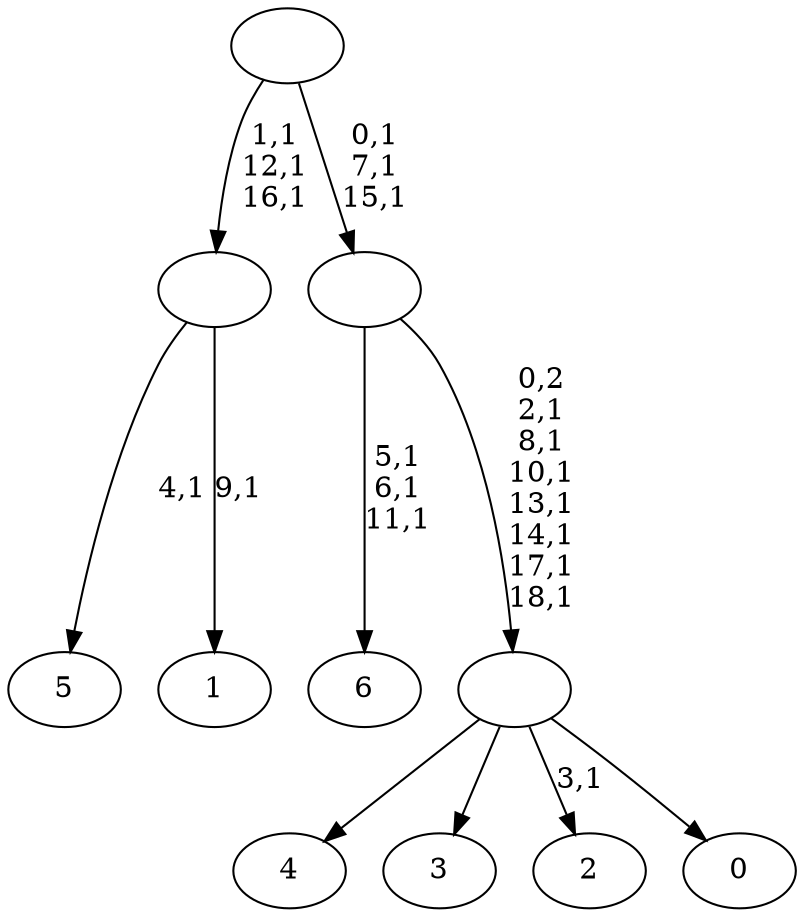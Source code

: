 digraph T {
	26 [label="6"]
	22 [label="5"]
	20 [label="4"]
	19 [label="3"]
	18 [label="2"]
	16 [label="1"]
	14 [label=""]
	11 [label="0"]
	10 [label=""]
	3 [label=""]
	0 [label=""]
	14 -> 16 [label="9,1"]
	14 -> 22 [label="4,1"]
	10 -> 18 [label="3,1"]
	10 -> 20 [label=""]
	10 -> 19 [label=""]
	10 -> 11 [label=""]
	3 -> 10 [label="0,2\n2,1\n8,1\n10,1\n13,1\n14,1\n17,1\n18,1"]
	3 -> 26 [label="5,1\n6,1\n11,1"]
	0 -> 3 [label="0,1\n7,1\n15,1"]
	0 -> 14 [label="1,1\n12,1\n16,1"]
}
